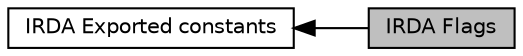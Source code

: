 digraph "IRDA Flags"
{
  edge [fontname="Helvetica",fontsize="10",labelfontname="Helvetica",labelfontsize="10"];
  node [fontname="Helvetica",fontsize="10",shape=box];
  rankdir=LR;
  Node1 [label="IRDA Flags",height=0.2,width=0.4,color="black", fillcolor="grey75", style="filled", fontcolor="black",tooltip=" "];
  Node2 [label="IRDA Exported constants",height=0.2,width=0.4,color="black", fillcolor="white", style="filled",URL="$group___i_r_d_a___exported___constants.html",tooltip=" "];
  Node2->Node1 [shape=plaintext, dir="back", style="solid"];
}
